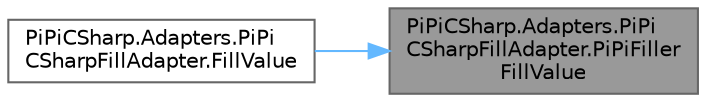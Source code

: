digraph "PiPiCSharp.Adapters.PiPiCSharpFillAdapter.PiPiFillerFillValue"
{
 // LATEX_PDF_SIZE
  bgcolor="transparent";
  edge [fontname=Helvetica,fontsize=10,labelfontname=Helvetica,labelfontsize=10];
  node [fontname=Helvetica,fontsize=10,shape=box,height=0.2,width=0.4];
  rankdir="RL";
  Node1 [id="Node000001",label="PiPiCSharp.Adapters.PiPi\lCSharpFillAdapter.PiPiFiller\lFillValue",height=0.2,width=0.4,color="gray40", fillcolor="grey60", style="filled", fontcolor="black",tooltip="Invoke c++ PiPiFiller FillValue."];
  Node1 -> Node2 [id="edge1_Node000001_Node000002",dir="back",color="steelblue1",style="solid",tooltip=" "];
  Node2 [id="Node000002",label="PiPiCSharp.Adapters.PiPi\lCSharpFillAdapter.FillValue",height=0.2,width=0.4,color="grey40", fillcolor="white", style="filled",URL="$class_pi_pi_c_sharp_1_1_adapters_1_1_pi_pi_c_sharp_fill_adapter.html#a8a0edace5bd0785d024a4657c33727cd",tooltip="Fill value."];
}
